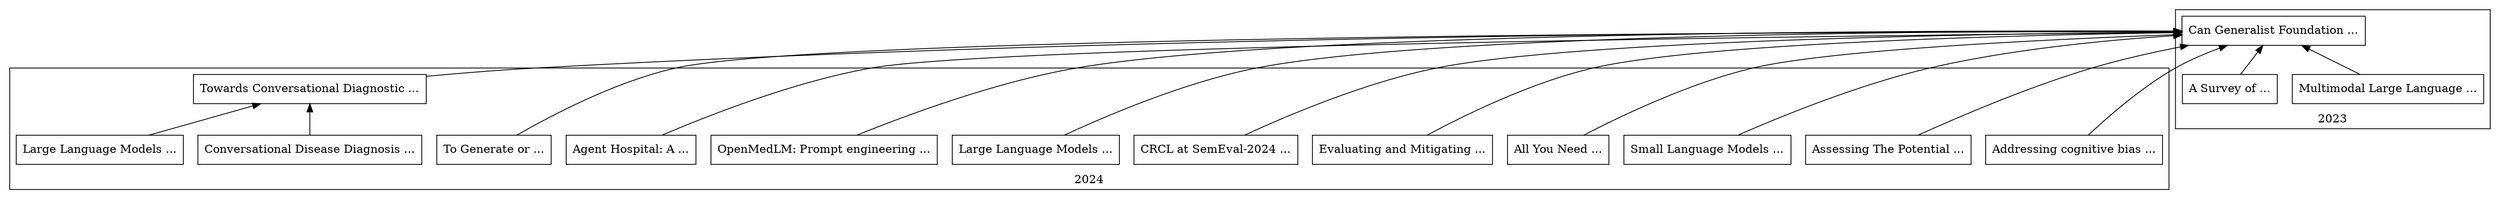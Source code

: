 digraph {
     rankdir=BT;
    "268248661" [label="To Generate or ...", shape=rectangle, href="https://www.semanticscholar.org/paper/d66282661e999660d76414b2cc689c14e8c3b4ae", target="_blank", tooltip="title: To Generate or to Retrieve? On the Effectiveness of Artificial Contexts for
Medical Open-Domain Question Answering \nauthors: Giacomo Frisoni, Alessio Cocchieri, Alex Presepi, Gianluca Moro, Zaiqiao Meng\npublished: 2024"];
    "266436402" [label="Multimodal Large Language ...", shape=rectangle, href="https://www.semanticscholar.org/paper/cf1d6701a19c44dd352a8e146884ed800888adac", target="_blank", tooltip="title: Multimodal Large Language Models are Generalist Medical Image Interpreters \nauthors: T. Han, L. C. Adams, S. Nebelung, J. N. Kather, K. Bressem, D. Truhn\npublished: 2023"];
    "269605152" [label="Agent Hospital: A ...", shape=rectangle, href="https://www.semanticscholar.org/paper/0d69f44a47babaa522dee90baf632d9a8419bca3", target="_blank", tooltip="title: Agent Hospital: A Simulacrum of Hospital with Evolvable Medical Agents \nauthors: Junkai Li, Siyu Wang, Meng Zhang, Weitao Li, Yunghwei Lai, Xinhui Kang, Weizhi Ma, Yang Liu\npublished: 2024"];
    "265067484" [label="A Survey of ...", shape=rectangle, href="https://www.semanticscholar.org/paper/bca0bbd01ea917b7a9fe369288ea3ba03d3b1ff3", target="_blank", tooltip="title: A Survey of Large Language Models in Medicine: Progress, Application, and
Challenge \nauthors: Hongjian Zhou, Boyang Gu, Xinyu Zou, Yiru Li, Sam S. Chen, Peilin Zhou, Junling Liu, Y. Hua, Chengfeng Mao, Xian Wu, Zheng Li, Fenglin Liu\npublished: 2023"];
    "266933212" [label="Towards Conversational Diagnostic ...", shape=rectangle, href="https://www.semanticscholar.org/paper/021e6c5892347287182b405228fb22923691e3f0", target="_blank", tooltip="title: Towards Conversational Diagnostic AI \nauthors: Tao Tu, Anil Palepu, M. Schaekermann, Khaled Saab, Jan Freyberg, Ryutaro Tanno, Amy Wang, Brenna Li, Mohamed Amin, Nenad Tomašev, Shekoofeh Azizi, Karan Singhal, Yong Cheng, Le Hou, Albert Webson, Kavita Kulkarni, S. Mahdavi, Christopher Semturs, Juraj Gottweis, Joelle Barral, Katherine Chou, Greg S. Corrado, Yossi Matias, A. Karthikesalingam, Vivek Natarajan\npublished: 2024"];
    "269004975" [label="Conversational Disease Diagnosis ...", shape=rectangle, href="https://www.semanticscholar.org/paper/db858bd3e62d652b772958a4646019e12751d1e1", target="_blank", tooltip="title: Conversational Disease Diagnosis via External Planner-Controlled Large Language
Models \nauthors: Zhoujian Sun, Cheng Luo, Zheng-Wei Huang\npublished: 2024"];
    "268091253" [label="OpenMedLM: Prompt engineering ...", shape=rectangle, href="https://www.semanticscholar.org/paper/45314de9beef18dcce99f0bc5e067446a0196505", target="_blank", tooltip="title: OpenMedLM: Prompt engineering can out-perform fine-tuning in medical
question-answering with open-source large language models \nauthors: Jenish Maharjan, A. Garikipati, N. Singh, Leo Cyrus, Mayank Sharma, M. Ciobanu, G. Barnes, R. Thapa, Q. Mao, R. Das\npublished: 2024"];
    "269356899" [label="Large Language Models ...", shape=rectangle, href="https://www.semanticscholar.org/paper/3d5b18c93649faffe538bda523e92e51f86f8c7f", target="_blank", tooltip="title: Large Language Models in Healthcare: A Comprehensive Benchmark \nauthors: Andrew Liu, Hongjian Zhou, Yining Hua, Omid Rohanian, Lei A. Clifton, David A. Clifton\npublished: 2024"];
    "268724339" [label="Large Language Models ...", shape=rectangle, href="https://www.semanticscholar.org/paper/5a28d82bf7f5beabfeb0974829e8da878aca1636", target="_blank", tooltip="title: Large Language Models Produce Responses Perceived to be Empathic \nauthors: Yoon Kyung Lee, Jina Suh, Hongli Zhan, Junyi Jessy Li, Desmond C. Ong\npublished: 2024"];
    "269587885" [label="CRCL at SemEval-2024 ...", shape=rectangle, href="https://www.semanticscholar.org/paper/6a617c48793e3ca895d971ecc18a47602ad25588", target="_blank", tooltip="title: CRCL at SemEval-2024 Task 2: Simple prompt optimizations \nauthors: Cl'ement Brutti-Mairesse, L. Verlingue\npublished: 2024"];
    "267253983" [label="Evaluating and Mitigating ...", shape=rectangle, href="https://www.semanticscholar.org/paper/806f504fee3550f697124a5ce91cac2b0b483614", target="_blank", tooltip="title: Evaluating and Mitigating Limitations of Large Language Models in Clinical
Decision Making \nauthors: P. Hager, F. Jungmann, K. Bhagat, I. Hubrecht, M. Knauer, J. Vielhauer, R. Holland, R. Braren, M. Makowski, G. Kaisis, D. Rueckert\npublished: 2024"];
    "268876504" [label="All You Need ...", shape=rectangle, href="https://www.semanticscholar.org/paper/5694a171cb93fe9b9932c236bcba1351c2d5af53", target="_blank", tooltip="title: All You Need Is Context: Clinician Evaluations of various iterations of a Large
Language Model-Based First Aid Decision Support Tool in Ghana \nauthors: Paulina Boadiwaa Mensah, Nana Serwaa Quao, Sesinam Dagadu\npublished: 2024"];
    "268819983" [label="Small Language Models ...", shape=rectangle, href="https://www.semanticscholar.org/paper/59543d42558ce64d889284bff368ed9f020dde81", target="_blank", tooltip="title: Small Language Models Learn Enhanced Reasoning Skills from Medical Textbooks \nauthors: Hyunjae Kim, Hyeon Hwang, Jiwoo Lee, Sihyeon Park, Dain Kim, Taewhoo Lee, Chanwoong Yoon, Jiwoong Sohn, Donghee Choi, Jaewoo Kang\npublished: 2024"];
    "269362893" [label="Assessing The Potential ...", shape=rectangle, href="https://www.semanticscholar.org/paper/6fc48cc949cfe22b719cdc0c5eaa68526f02d555", target="_blank", tooltip="title: Assessing The Potential Of Mid-Sized Language Models For Clinical QA \nauthors: Elliot Bolton, Betty Xiong, V. Muralidharan, J. Schamroth, Vivek Muralidharan, Christopher D. Manning, R. Daneshjou\npublished: 2024"];
    "265466787" [label="Can Generalist Foundation ...", shape=rectangle, href="https://www.semanticscholar.org/paper/bde9da9a39a065588d7f4573936731510d6f4f29", target="_blank", tooltip="title: Can Generalist Foundation Models Outcompete Special-Purpose Tuning? Case Study
in Medicine \nauthors: Harsha Nori, Yin Tat Lee, Sheng Zhang, Dean Carignan, Richard Edgar, Nicoló Fusi, Nicholas King, Jonathan Larson, Yuanzhi Li, Weishung Liu, Renqian Luo, S. McKinney, Robert Osazuwa Ness, Hoifung Poon, Tao Qin, Naoto Usuyama, Chris White, Eric Horvitz\npublished: 2023"];
    "267637243" [label="Addressing cognitive bias ...", shape=rectangle, href="https://www.semanticscholar.org/paper/75f184e0918036f2309ba60fcfe642d7052d3745", target="_blank", tooltip="title: Addressing cognitive bias in medical language models \nauthors: Samuel Schmidgall, Carl Harris, Ime Essien, Daniel Olshvang, Tawsifur Rahman, Ji Woong Kim, Rojin Ziaei, Jason Eshraghian, Peter Abadir, Rama Chellappa\npublished: 2024"];
     subgraph cluster_0 {
           rank=same;
           label="2023";
      265466787;
      265466787;
      265466787;
      265466787;
      266436402;
      265466787;
      265466787;
      265466787;
      265466787;
      265466787;
      265067484;
      265466787;
      265466787;
      265466787;
      265466787;
     }     subgraph cluster_1 {
           rank=same;
           label="2024";
      268091253;
      268819983;
      266933212;
      268724339;
      269587885;
      269356899;
      269362893;
      269605152;
      268248661;
      266933212;
      269004975;
      266933212;
      267253983;
      267637243;
      268876504;
     }    "268091253" -> "265466787";
    "268819983" -> "265466787";
    "268724339" -> "266933212";
    "269587885" -> "265466787";
    "266436402" -> "265466787";
    "269356899" -> "265466787";
    "269362893" -> "265466787";
    "269605152" -> "265466787";
    "268248661" -> "265466787";
    "269004975" -> "266933212";
    "265067484" -> "265466787";
    "266933212" -> "265466787";
    "267253983" -> "265466787";
    "267637243" -> "265466787";
    "268876504" -> "265466787";
}
